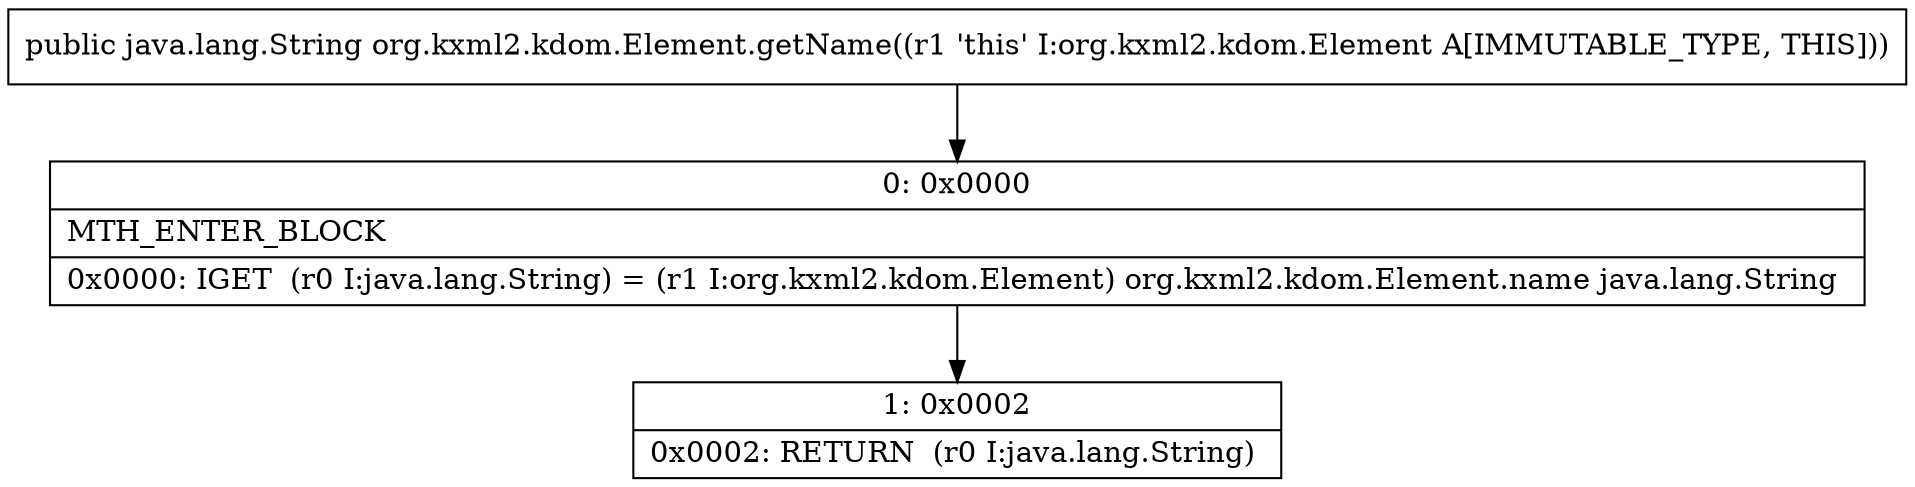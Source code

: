 digraph "CFG fororg.kxml2.kdom.Element.getName()Ljava\/lang\/String;" {
Node_0 [shape=record,label="{0\:\ 0x0000|MTH_ENTER_BLOCK\l|0x0000: IGET  (r0 I:java.lang.String) = (r1 I:org.kxml2.kdom.Element) org.kxml2.kdom.Element.name java.lang.String \l}"];
Node_1 [shape=record,label="{1\:\ 0x0002|0x0002: RETURN  (r0 I:java.lang.String) \l}"];
MethodNode[shape=record,label="{public java.lang.String org.kxml2.kdom.Element.getName((r1 'this' I:org.kxml2.kdom.Element A[IMMUTABLE_TYPE, THIS])) }"];
MethodNode -> Node_0;
Node_0 -> Node_1;
}

